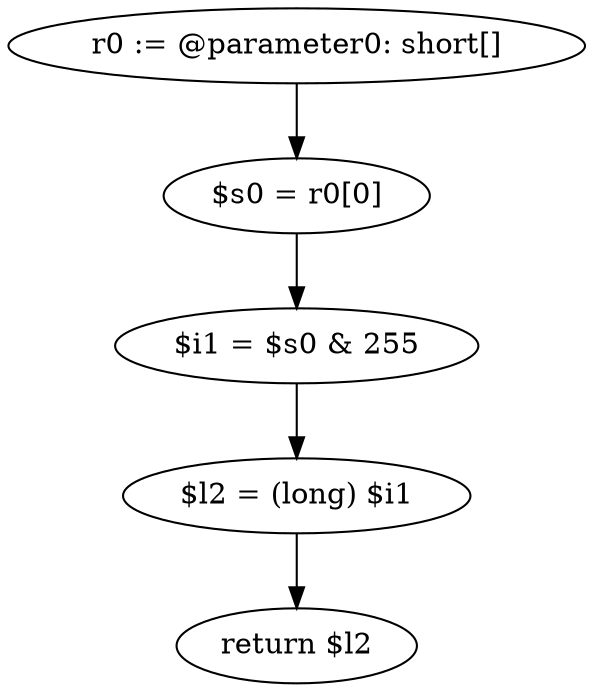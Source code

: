digraph "unitGraph" {
    "r0 := @parameter0: short[]"
    "$s0 = r0[0]"
    "$i1 = $s0 & 255"
    "$l2 = (long) $i1"
    "return $l2"
    "r0 := @parameter0: short[]"->"$s0 = r0[0]";
    "$s0 = r0[0]"->"$i1 = $s0 & 255";
    "$i1 = $s0 & 255"->"$l2 = (long) $i1";
    "$l2 = (long) $i1"->"return $l2";
}
